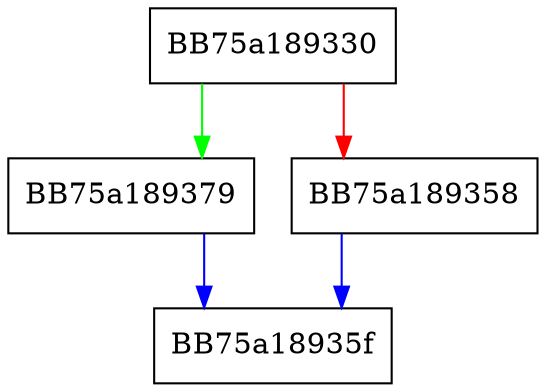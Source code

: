 digraph GetRef {
  node [shape="box"];
  graph [splines=ortho];
  BB75a189330 -> BB75a189379 [color="green"];
  BB75a189330 -> BB75a189358 [color="red"];
  BB75a189358 -> BB75a18935f [color="blue"];
  BB75a189379 -> BB75a18935f [color="blue"];
}